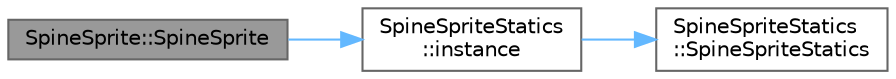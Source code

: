digraph "SpineSprite::SpineSprite"
{
 // LATEX_PDF_SIZE
  bgcolor="transparent";
  edge [fontname=Helvetica,fontsize=10,labelfontname=Helvetica,labelfontsize=10];
  node [fontname=Helvetica,fontsize=10,shape=box,height=0.2,width=0.4];
  rankdir="LR";
  Node1 [id="Node000001",label="SpineSprite::SpineSprite",height=0.2,width=0.4,color="gray40", fillcolor="grey60", style="filled", fontcolor="black",tooltip=" "];
  Node1 -> Node2 [id="edge3_Node000001_Node000002",color="steelblue1",style="solid",tooltip=" "];
  Node2 [id="Node000002",label="SpineSpriteStatics\l::instance",height=0.2,width=0.4,color="grey40", fillcolor="white", style="filled",URL="$struct_spine_sprite_statics.html#a04f7294b6cb339cf44b6917818b547e7",tooltip=" "];
  Node2 -> Node3 [id="edge4_Node000002_Node000003",color="steelblue1",style="solid",tooltip=" "];
  Node3 [id="Node000003",label="SpineSpriteStatics\l::SpineSpriteStatics",height=0.2,width=0.4,color="grey40", fillcolor="white", style="filled",URL="$struct_spine_sprite_statics.html#a293b2a71a2d69363b3771581d73eb443",tooltip=" "];
}
